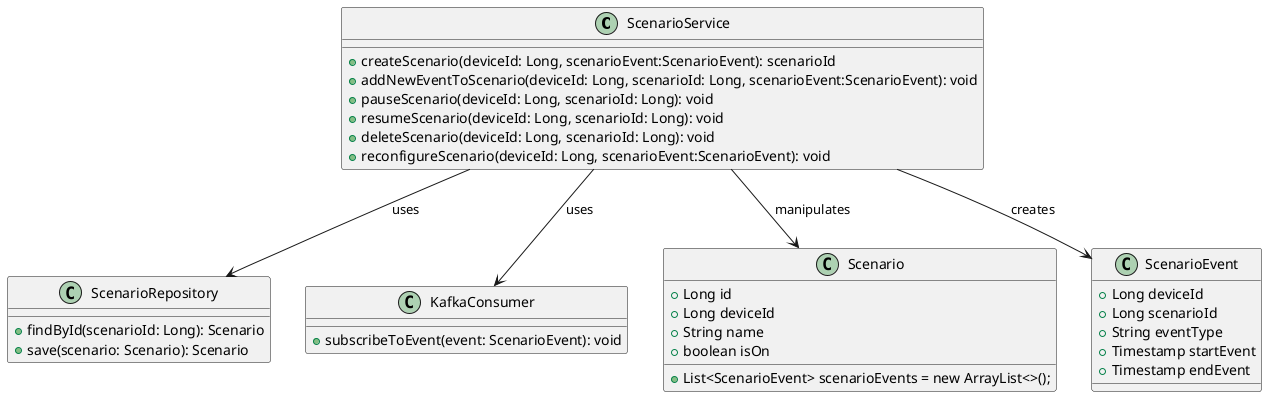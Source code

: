 @startuml
class ScenarioService {
    + createScenario(deviceId: Long, scenarioEvent:ScenarioEvent): scenarioId
    + addNewEventToScenario(deviceId: Long, scenarioId: Long, scenarioEvent:ScenarioEvent): void
    + pauseScenario(deviceId: Long, scenarioId: Long): void
    + resumeScenario(deviceId: Long, scenarioId: Long): void
    + deleteScenario(deviceId: Long, scenarioId: Long): void
    + reconfigureScenario(deviceId: Long, scenarioEvent:ScenarioEvent): void
}

class ScenarioRepository {
    + findById(scenarioId: Long): Scenario
    + save(scenario: Scenario): Scenario
}

class KafkaConsumer {
    + subscribeToEvent(event: ScenarioEvent): void
}

class Scenario {
    + Long id
    + Long deviceId
    + String name
    + boolean isOn
    + List<ScenarioEvent> scenarioEvents = new ArrayList<>();
}

class ScenarioEvent {
    + Long deviceId
    + Long scenarioId
    + String eventType
    + Timestamp startEvent
    + Timestamp endEvent
}

ScenarioService --> ScenarioRepository : uses
ScenarioService --> KafkaConsumer : uses
ScenarioService --> Scenario : manipulates
ScenarioService --> ScenarioEvent : creates

@enduml